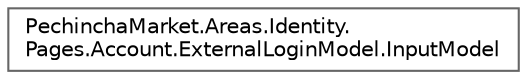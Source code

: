 digraph "Graphical Class Hierarchy"
{
 // LATEX_PDF_SIZE
  bgcolor="transparent";
  edge [fontname=Helvetica,fontsize=10,labelfontname=Helvetica,labelfontsize=10];
  node [fontname=Helvetica,fontsize=10,shape=box,height=0.2,width=0.4];
  rankdir="LR";
  Node0 [id="Node000000",label="PechinchaMarket.Areas.Identity.\lPages.Account.ExternalLoginModel.InputModel",height=0.2,width=0.4,color="grey40", fillcolor="white", style="filled",URL="$class_pechincha_market_1_1_areas_1_1_identity_1_1_pages_1_1_account_1_1_external_login_model_1_1_input_model.html",tooltip="This API supports the ASP.NET Core Identity default UI infrastructure and is not intended to be used ..."];
}
